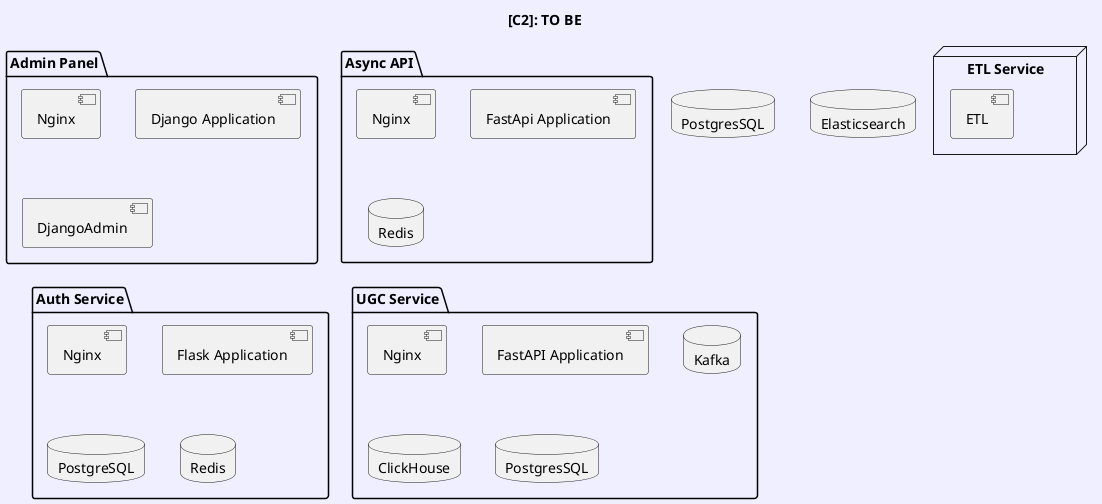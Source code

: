 @startuml
'https://plantuml.com/sequence-diagram
skinparam componentStyle uml2
skinparam backgroundColor MOTIVATION

title [C2]: TO BE

package "Admin Panel" {
  component Nginx as nginx_admin_panel
  component "Django Application" as app_admin_panel
  component DjangoAdmin as django_admin_panel
}

database "PostgresSQL"
database "Elasticsearch"

node "ETL Service" {
  component ETL as etl_service_movie
}

package "Async API" {
  component Nginx as nginx_async_api
  component "FastApi Application" as app_async_api
  database Redis as redis_async_api
}

package "Auth Service" {
  component Nginx as nginx_auth_service
  component "Flask Application" as app_auth_service
  database PostgreSQL as posgresql_auth_service
  database Redis as redis_auth_service
}

package "UGC Service" {
  component Nginx as nginx_ugc
  component "FastAPI Application" as app_ugc
  database Kafka as kafka_ugc
  database ClickHouse as clickhouse_ugc
  database PostgresSQL as postgres_ugc
}

@enduml
